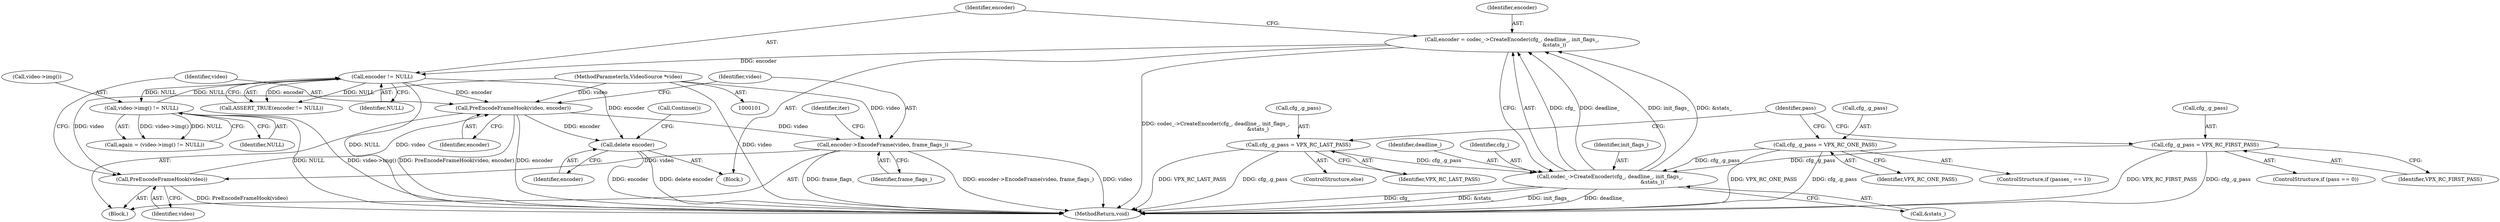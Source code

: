 digraph "0_Android_5a9753fca56f0eeb9f61e342b2fccffc364f9426_65@API" {
"1000338" [label="(Call,delete encoder)"];
"1000166" [label="(Call,encoder != NULL)"];
"1000157" [label="(Call,encoder = codec_->CreateEncoder(cfg_, deadline_, init_flags_,\n                                                    &stats_))"];
"1000159" [label="(Call,codec_->CreateEncoder(cfg_, deadline_, init_flags_,\n                                                    &stats_))"];
"1000150" [label="(Call,cfg_.g_pass = VPX_RC_LAST_PASS)"];
"1000134" [label="(Call,cfg_.g_pass = VPX_RC_ONE_PASS)"];
"1000144" [label="(Call,cfg_.g_pass = VPX_RC_FIRST_PASS)"];
"1000186" [label="(Call,video->img() != NULL)"];
"1000191" [label="(Call,PreEncodeFrameHook(video, encoder))"];
"1000189" [label="(Call,PreEncodeFrameHook(video))"];
"1000194" [label="(Call,encoder->EncodeFrame(video, frame_flags_))"];
"1000102" [label="(MethodParameterIn,VideoSource *video)"];
"1000166" [label="(Call,encoder != NULL)"];
"1000188" [label="(Identifier,NULL)"];
"1000126" [label="(Block,)"];
"1000196" [label="(Identifier,frame_flags_)"];
"1000151" [label="(Call,cfg_.g_pass)"];
"1000186" [label="(Call,video->img() != NULL)"];
"1000191" [label="(Call,PreEncodeFrameHook(video, encoder))"];
"1000130" [label="(ControlStructure,if (passes_ == 1))"];
"1000194" [label="(Call,encoder->EncodeFrame(video, frame_flags_))"];
"1000167" [label="(Identifier,encoder)"];
"1000157" [label="(Call,encoder = codec_->CreateEncoder(cfg_, deadline_, init_flags_,\n                                                    &stats_))"];
"1000140" [label="(ControlStructure,if (pass == 0))"];
"1000165" [label="(Call,ASSERT_TRUE(encoder != NULL))"];
"1000189" [label="(Call,PreEncodeFrameHook(video))"];
"1000184" [label="(Call,again = (video->img() != NULL))"];
"1000161" [label="(Identifier,deadline_)"];
"1000156" [label="(Identifier,pass)"];
"1000190" [label="(Identifier,video)"];
"1000138" [label="(Identifier,VPX_RC_ONE_PASS)"];
"1000160" [label="(Identifier,cfg_)"];
"1000135" [label="(Call,cfg_.g_pass)"];
"1000148" [label="(Identifier,VPX_RC_FIRST_PASS)"];
"1000183" [label="(Block,)"];
"1000159" [label="(Call,codec_->CreateEncoder(cfg_, deadline_, init_flags_,\n                                                    &stats_))"];
"1000344" [label="(MethodReturn,void)"];
"1000162" [label="(Identifier,init_flags_)"];
"1000187" [label="(Call,video->img())"];
"1000168" [label="(Identifier,NULL)"];
"1000163" [label="(Call,&stats_)"];
"1000102" [label="(MethodParameterIn,VideoSource *video)"];
"1000149" [label="(ControlStructure,else)"];
"1000338" [label="(Call,delete encoder)"];
"1000195" [label="(Identifier,video)"];
"1000154" [label="(Identifier,VPX_RC_LAST_PASS)"];
"1000134" [label="(Call,cfg_.g_pass = VPX_RC_ONE_PASS)"];
"1000192" [label="(Identifier,video)"];
"1000145" [label="(Call,cfg_.g_pass)"];
"1000339" [label="(Identifier,encoder)"];
"1000150" [label="(Call,cfg_.g_pass = VPX_RC_LAST_PASS)"];
"1000158" [label="(Identifier,encoder)"];
"1000199" [label="(Identifier,iter)"];
"1000193" [label="(Identifier,encoder)"];
"1000342" [label="(Call,Continue())"];
"1000144" [label="(Call,cfg_.g_pass = VPX_RC_FIRST_PASS)"];
"1000338" -> "1000126"  [label="AST: "];
"1000338" -> "1000339"  [label="CFG: "];
"1000339" -> "1000338"  [label="AST: "];
"1000342" -> "1000338"  [label="CFG: "];
"1000338" -> "1000344"  [label="DDG: encoder"];
"1000338" -> "1000344"  [label="DDG: delete encoder"];
"1000166" -> "1000338"  [label="DDG: encoder"];
"1000191" -> "1000338"  [label="DDG: encoder"];
"1000166" -> "1000165"  [label="AST: "];
"1000166" -> "1000168"  [label="CFG: "];
"1000167" -> "1000166"  [label="AST: "];
"1000168" -> "1000166"  [label="AST: "];
"1000165" -> "1000166"  [label="CFG: "];
"1000166" -> "1000344"  [label="DDG: NULL"];
"1000166" -> "1000165"  [label="DDG: encoder"];
"1000166" -> "1000165"  [label="DDG: NULL"];
"1000157" -> "1000166"  [label="DDG: encoder"];
"1000186" -> "1000166"  [label="DDG: NULL"];
"1000166" -> "1000186"  [label="DDG: NULL"];
"1000166" -> "1000191"  [label="DDG: encoder"];
"1000157" -> "1000126"  [label="AST: "];
"1000157" -> "1000159"  [label="CFG: "];
"1000158" -> "1000157"  [label="AST: "];
"1000159" -> "1000157"  [label="AST: "];
"1000167" -> "1000157"  [label="CFG: "];
"1000157" -> "1000344"  [label="DDG: codec_->CreateEncoder(cfg_, deadline_, init_flags_,\n                                                    &stats_)"];
"1000159" -> "1000157"  [label="DDG: cfg_"];
"1000159" -> "1000157"  [label="DDG: deadline_"];
"1000159" -> "1000157"  [label="DDG: init_flags_"];
"1000159" -> "1000157"  [label="DDG: &stats_"];
"1000159" -> "1000163"  [label="CFG: "];
"1000160" -> "1000159"  [label="AST: "];
"1000161" -> "1000159"  [label="AST: "];
"1000162" -> "1000159"  [label="AST: "];
"1000163" -> "1000159"  [label="AST: "];
"1000159" -> "1000344"  [label="DDG: cfg_"];
"1000159" -> "1000344"  [label="DDG: &stats_"];
"1000159" -> "1000344"  [label="DDG: init_flags_"];
"1000159" -> "1000344"  [label="DDG: deadline_"];
"1000150" -> "1000159"  [label="DDG: cfg_.g_pass"];
"1000134" -> "1000159"  [label="DDG: cfg_.g_pass"];
"1000144" -> "1000159"  [label="DDG: cfg_.g_pass"];
"1000150" -> "1000149"  [label="AST: "];
"1000150" -> "1000154"  [label="CFG: "];
"1000151" -> "1000150"  [label="AST: "];
"1000154" -> "1000150"  [label="AST: "];
"1000156" -> "1000150"  [label="CFG: "];
"1000150" -> "1000344"  [label="DDG: cfg_.g_pass"];
"1000150" -> "1000344"  [label="DDG: VPX_RC_LAST_PASS"];
"1000134" -> "1000130"  [label="AST: "];
"1000134" -> "1000138"  [label="CFG: "];
"1000135" -> "1000134"  [label="AST: "];
"1000138" -> "1000134"  [label="AST: "];
"1000156" -> "1000134"  [label="CFG: "];
"1000134" -> "1000344"  [label="DDG: cfg_.g_pass"];
"1000134" -> "1000344"  [label="DDG: VPX_RC_ONE_PASS"];
"1000144" -> "1000140"  [label="AST: "];
"1000144" -> "1000148"  [label="CFG: "];
"1000145" -> "1000144"  [label="AST: "];
"1000148" -> "1000144"  [label="AST: "];
"1000156" -> "1000144"  [label="CFG: "];
"1000144" -> "1000344"  [label="DDG: VPX_RC_FIRST_PASS"];
"1000144" -> "1000344"  [label="DDG: cfg_.g_pass"];
"1000186" -> "1000184"  [label="AST: "];
"1000186" -> "1000188"  [label="CFG: "];
"1000187" -> "1000186"  [label="AST: "];
"1000188" -> "1000186"  [label="AST: "];
"1000184" -> "1000186"  [label="CFG: "];
"1000186" -> "1000344"  [label="DDG: NULL"];
"1000186" -> "1000344"  [label="DDG: video->img()"];
"1000186" -> "1000184"  [label="DDG: video->img()"];
"1000186" -> "1000184"  [label="DDG: NULL"];
"1000191" -> "1000183"  [label="AST: "];
"1000191" -> "1000193"  [label="CFG: "];
"1000192" -> "1000191"  [label="AST: "];
"1000193" -> "1000191"  [label="AST: "];
"1000195" -> "1000191"  [label="CFG: "];
"1000191" -> "1000344"  [label="DDG: PreEncodeFrameHook(video, encoder)"];
"1000191" -> "1000344"  [label="DDG: encoder"];
"1000189" -> "1000191"  [label="DDG: video"];
"1000102" -> "1000191"  [label="DDG: video"];
"1000191" -> "1000194"  [label="DDG: video"];
"1000189" -> "1000183"  [label="AST: "];
"1000189" -> "1000190"  [label="CFG: "];
"1000190" -> "1000189"  [label="AST: "];
"1000192" -> "1000189"  [label="CFG: "];
"1000189" -> "1000344"  [label="DDG: PreEncodeFrameHook(video)"];
"1000194" -> "1000189"  [label="DDG: video"];
"1000102" -> "1000189"  [label="DDG: video"];
"1000194" -> "1000183"  [label="AST: "];
"1000194" -> "1000196"  [label="CFG: "];
"1000195" -> "1000194"  [label="AST: "];
"1000196" -> "1000194"  [label="AST: "];
"1000199" -> "1000194"  [label="CFG: "];
"1000194" -> "1000344"  [label="DDG: encoder->EncodeFrame(video, frame_flags_)"];
"1000194" -> "1000344"  [label="DDG: video"];
"1000194" -> "1000344"  [label="DDG: frame_flags_"];
"1000102" -> "1000194"  [label="DDG: video"];
"1000102" -> "1000101"  [label="AST: "];
"1000102" -> "1000344"  [label="DDG: video"];
}
